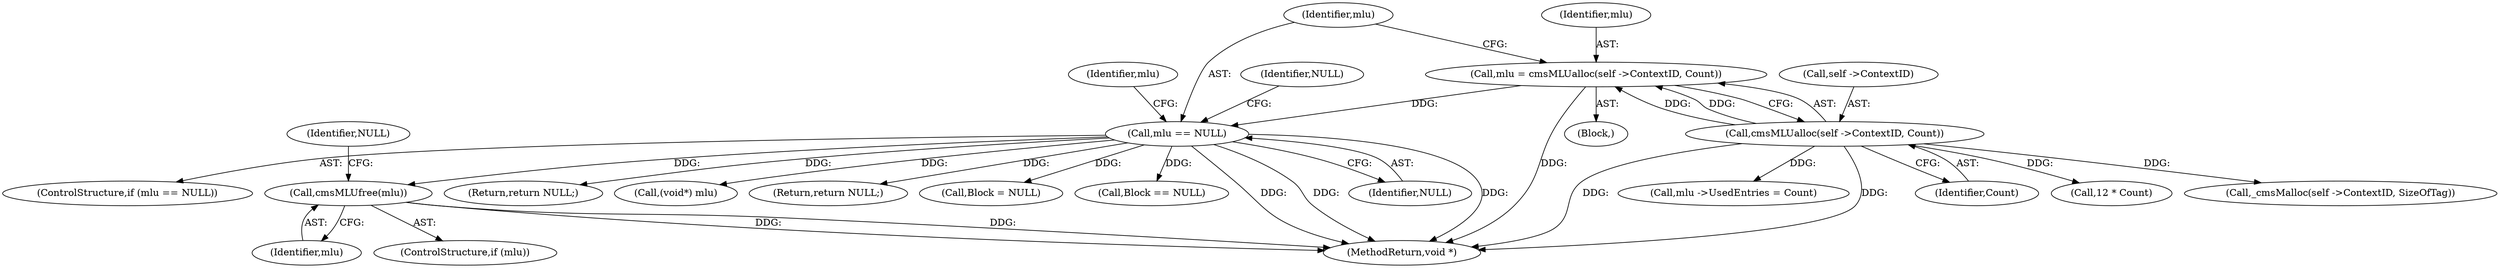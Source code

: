 digraph "0_Little-CMS_5ca71a7bc18b6897ab21d815d15e218e204581e2@API" {
"1000370" [label="(Call,cmsMLUfree(mlu))"];
"1000159" [label="(Call,mlu == NULL)"];
"1000151" [label="(Call,mlu = cmsMLUalloc(self ->ContextID, Count))"];
"1000153" [label="(Call,cmsMLUalloc(self ->ContextID, Count))"];
"1000368" [label="(ControlStructure,if (mlu))"];
"1000163" [label="(Identifier,NULL)"];
"1000151" [label="(Call,mlu = cmsMLUalloc(self ->ContextID, Count))"];
"1000157" [label="(Identifier,Count)"];
"1000371" [label="(Identifier,mlu)"];
"1000166" [label="(Identifier,mlu)"];
"1000152" [label="(Identifier,mlu)"];
"1000370" [label="(Call,cmsMLUfree(mlu))"];
"1000159" [label="(Call,mlu == NULL)"];
"1000172" [label="(Call,12 * Count)"];
"1000161" [label="(Identifier,NULL)"];
"1000158" [label="(ControlStructure,if (mlu == NULL))"];
"1000372" [label="(Return,return NULL;)"];
"1000364" [label="(Call,(void*) mlu)"];
"1000321" [label="(Call,_cmsMalloc(self ->ContextID, SizeOfTag))"];
"1000154" [label="(Call,self ->ContextID)"];
"1000160" [label="(Identifier,mlu)"];
"1000162" [label="(Return,return NULL;)"];
"1000164" [label="(Call,mlu ->UsedEntries = Count)"];
"1000373" [label="(Identifier,NULL)"];
"1000309" [label="(Call,Block = NULL)"];
"1000153" [label="(Call,cmsMLUalloc(self ->ContextID, Count))"];
"1000374" [label="(MethodReturn,void *)"];
"1000327" [label="(Call,Block == NULL)"];
"1000105" [label="(Block,)"];
"1000370" -> "1000368"  [label="AST: "];
"1000370" -> "1000371"  [label="CFG: "];
"1000371" -> "1000370"  [label="AST: "];
"1000373" -> "1000370"  [label="CFG: "];
"1000370" -> "1000374"  [label="DDG: "];
"1000370" -> "1000374"  [label="DDG: "];
"1000159" -> "1000370"  [label="DDG: "];
"1000159" -> "1000158"  [label="AST: "];
"1000159" -> "1000161"  [label="CFG: "];
"1000160" -> "1000159"  [label="AST: "];
"1000161" -> "1000159"  [label="AST: "];
"1000163" -> "1000159"  [label="CFG: "];
"1000166" -> "1000159"  [label="CFG: "];
"1000159" -> "1000374"  [label="DDG: "];
"1000159" -> "1000374"  [label="DDG: "];
"1000159" -> "1000374"  [label="DDG: "];
"1000151" -> "1000159"  [label="DDG: "];
"1000159" -> "1000162"  [label="DDG: "];
"1000159" -> "1000309"  [label="DDG: "];
"1000159" -> "1000327"  [label="DDG: "];
"1000159" -> "1000364"  [label="DDG: "];
"1000159" -> "1000372"  [label="DDG: "];
"1000151" -> "1000105"  [label="AST: "];
"1000151" -> "1000153"  [label="CFG: "];
"1000152" -> "1000151"  [label="AST: "];
"1000153" -> "1000151"  [label="AST: "];
"1000160" -> "1000151"  [label="CFG: "];
"1000151" -> "1000374"  [label="DDG: "];
"1000153" -> "1000151"  [label="DDG: "];
"1000153" -> "1000151"  [label="DDG: "];
"1000153" -> "1000157"  [label="CFG: "];
"1000154" -> "1000153"  [label="AST: "];
"1000157" -> "1000153"  [label="AST: "];
"1000153" -> "1000374"  [label="DDG: "];
"1000153" -> "1000374"  [label="DDG: "];
"1000153" -> "1000164"  [label="DDG: "];
"1000153" -> "1000172"  [label="DDG: "];
"1000153" -> "1000321"  [label="DDG: "];
}
